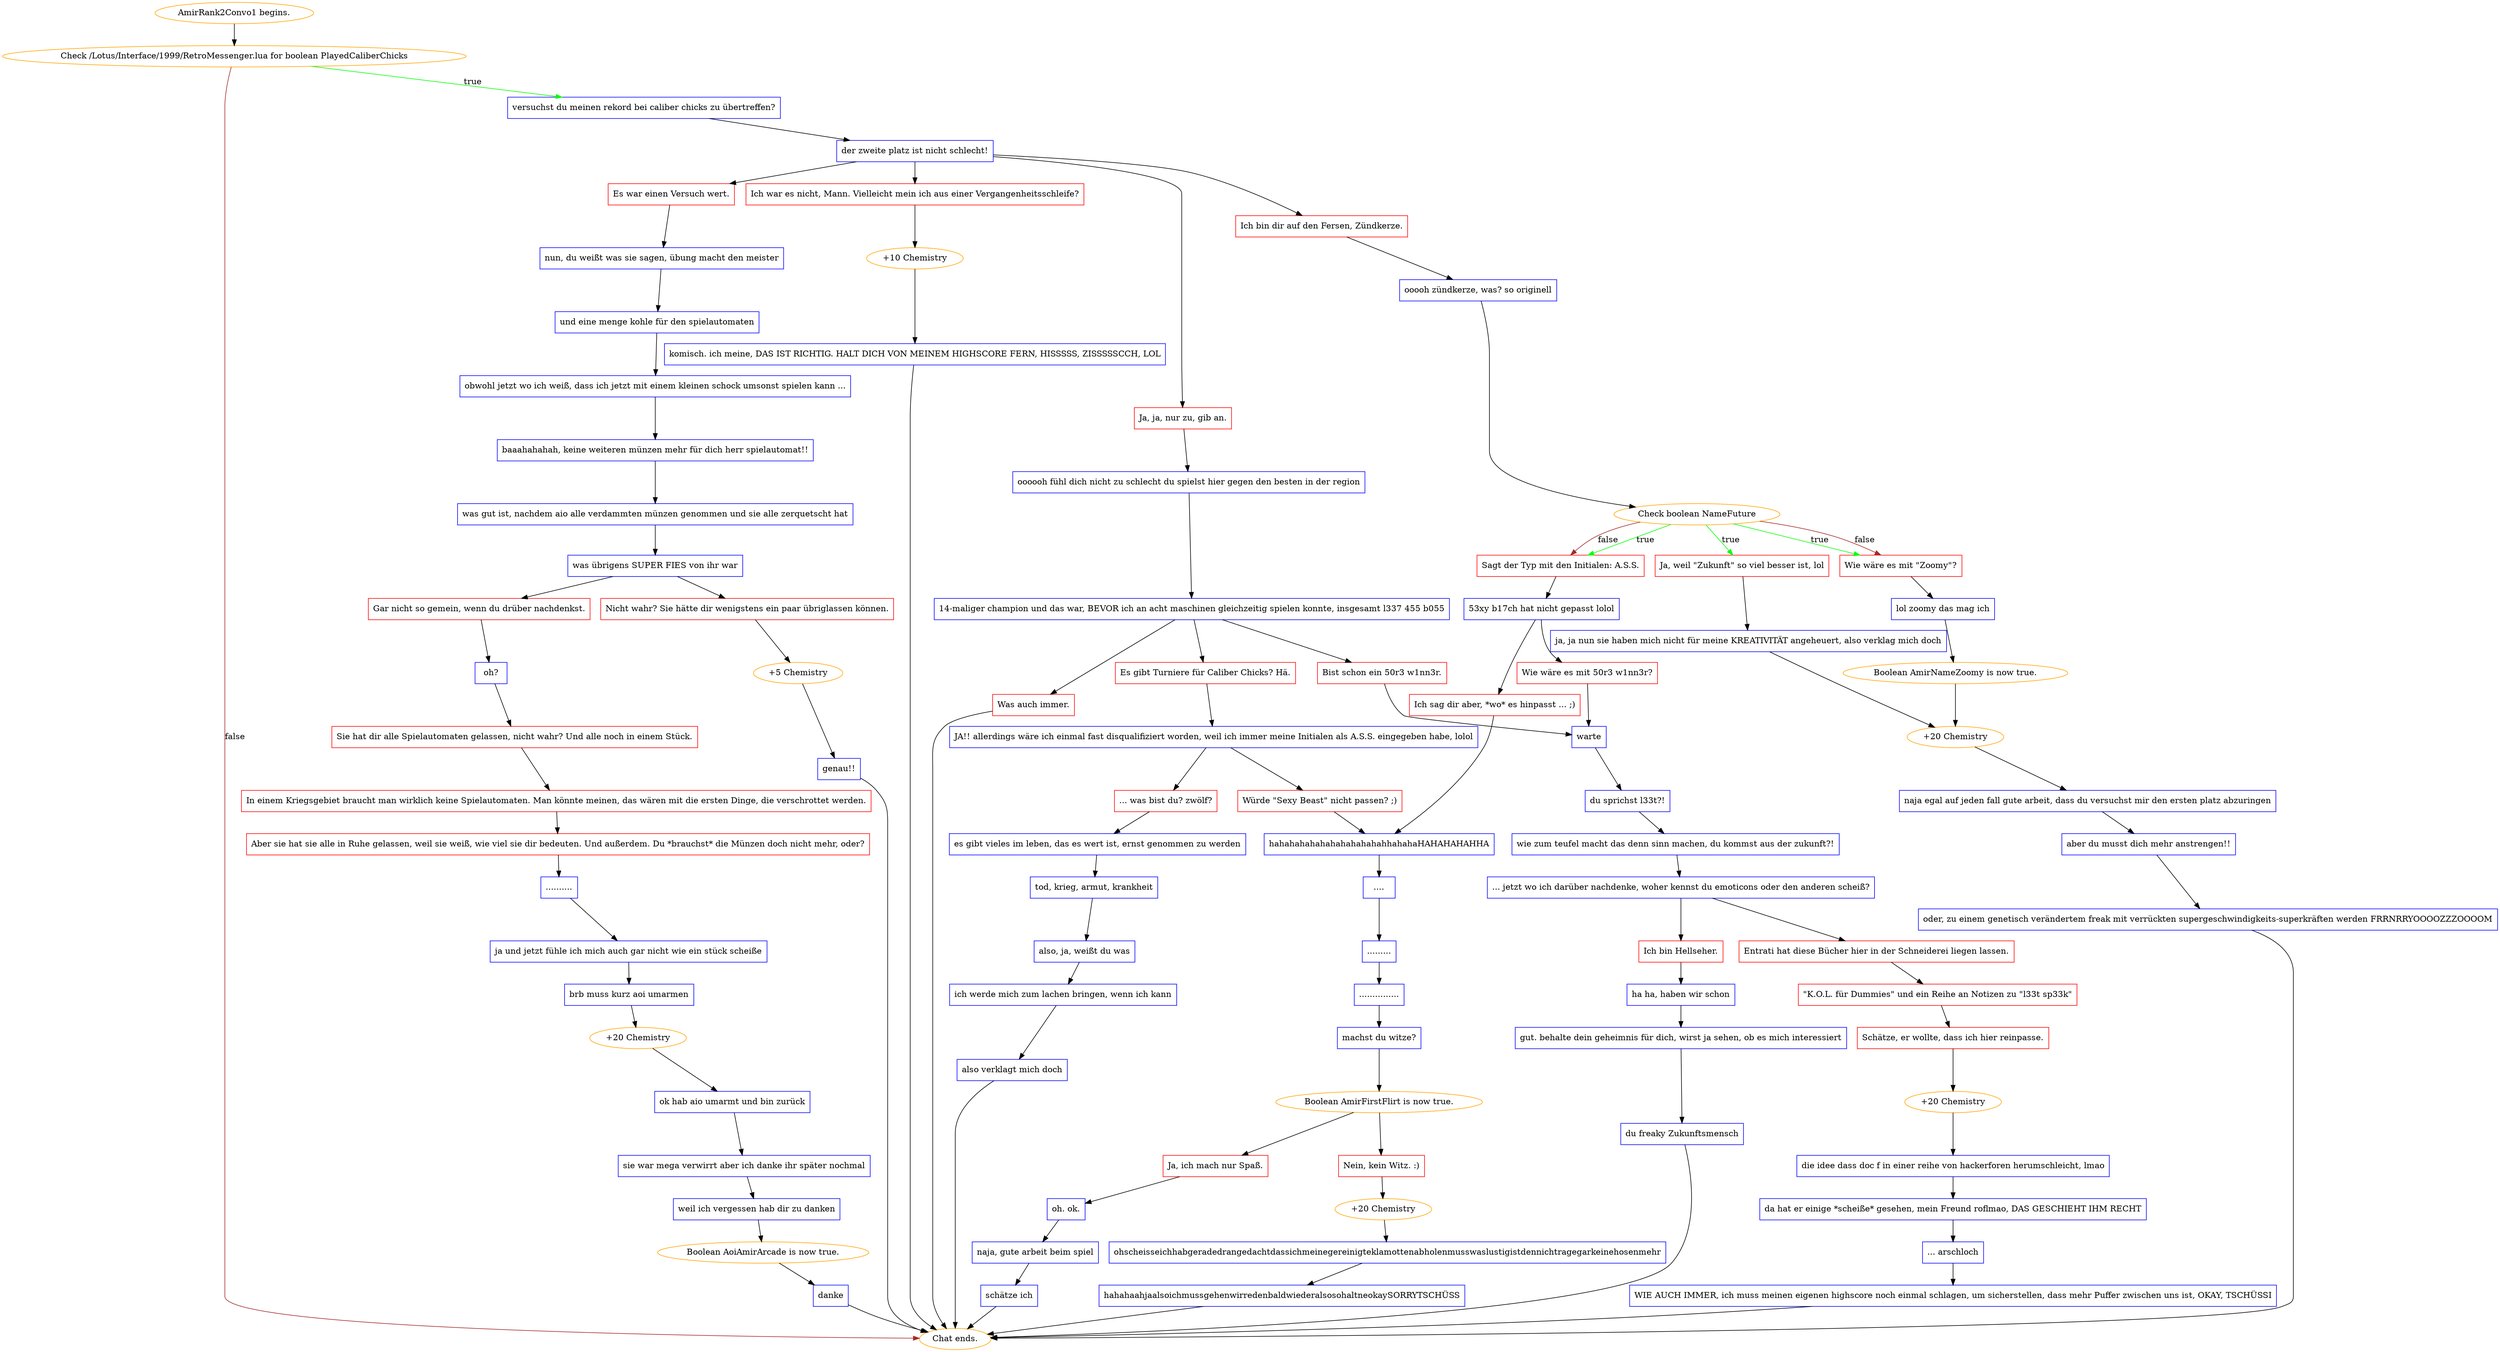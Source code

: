 digraph {
	"AmirRank2Convo1 begins." [color=orange];
		"AmirRank2Convo1 begins." -> j3924429630;
	j3924429630 [label="Check /Lotus/Interface/1999/RetroMessenger.lua for boolean PlayedCaliberChicks",color=orange];
		j3924429630 -> j306709568 [label=true,color=green];
		j3924429630 -> "Chat ends." [label=false,color=brown];
	j306709568 [label="versuchst du meinen rekord bei caliber chicks zu übertreffen?",shape=box,color=blue];
		j306709568 -> j2140724155;
	"Chat ends." [color=orange];
	j2140724155 [label="der zweite platz ist nicht schlecht!",shape=box,color=blue];
		j2140724155 -> j848766123;
		j2140724155 -> j386663630;
		j2140724155 -> j2450936570;
		j2140724155 -> j3437490255;
	j848766123 [label="Es war einen Versuch wert.",shape=box,color=red];
		j848766123 -> j1911238761;
	j386663630 [label="Ich bin dir auf den Fersen, Zündkerze.",shape=box,color=red];
		j386663630 -> j823608829;
	j2450936570 [label="Ja, ja, nur zu, gib an.",shape=box,color=red];
		j2450936570 -> j360003414;
	j3437490255 [label="Ich war es nicht, Mann. Vielleicht mein ich aus einer Vergangenheitsschleife?",shape=box,color=red];
		j3437490255 -> j2805720121;
	j1911238761 [label="nun, du weißt was sie sagen, übung macht den meister",shape=box,color=blue];
		j1911238761 -> j3089177019;
	j823608829 [label="ooooh zündkerze, was? so originell",shape=box,color=blue];
		j823608829 -> j2000543418;
	j360003414 [label="oooooh fühl dich nicht zu schlecht du spielst hier gegen den besten in der region",shape=box,color=blue];
		j360003414 -> j3119087057;
	j2805720121 [label="+10 Chemistry",color=orange];
		j2805720121 -> j45666637;
	j3089177019 [label="und eine menge kohle für den spielautomaten",shape=box,color=blue];
		j3089177019 -> j2265084613;
	j2000543418 [label="Check boolean NameFuture",color=orange];
		j2000543418 -> j499552892 [label=true,color=green];
		j2000543418 -> j4081156202 [label=true,color=green];
		j2000543418 -> j1767061189 [label=true,color=green];
		j2000543418 -> j4081156202 [label=false,color=brown];
		j2000543418 -> j1767061189 [label=false,color=brown];
	j3119087057 [label="14-maliger champion und das war, BEVOR ich an acht maschinen gleichzeitig spielen konnte, insgesamt l337 455 b055",shape=box,color=blue];
		j3119087057 -> j4181193063;
		j3119087057 -> j3133142070;
		j3119087057 -> j2255528884;
	j45666637 [label="komisch. ich meine, DAS IST RICHTIG. HALT DICH VON MEINEM HIGHSCORE FERN, HISSSSS, ZISSSSSCCH, LOL",shape=box,color=blue];
		j45666637 -> "Chat ends.";
	j2265084613 [label="obwohl jetzt wo ich weiß, dass ich jetzt mit einem kleinen schock umsonst spielen kann ...",shape=box,color=blue];
		j2265084613 -> j2398775835;
	j499552892 [label="Ja, weil \"Zukunft\" so viel besser ist, lol",shape=box,color=red];
		j499552892 -> j2498851268;
	j4081156202 [label="Wie wäre es mit \"Zoomy\"?",shape=box,color=red];
		j4081156202 -> j2047146044;
	j1767061189 [label="Sagt der Typ mit den Initialen: A.S.S.",shape=box,color=red];
		j1767061189 -> j874764035;
	j4181193063 [label="Bist schon ein 50r3 w1nn3r.",shape=box,color=red];
		j4181193063 -> j1096008510;
	j3133142070 [label="Es gibt Turniere für Caliber Chicks? Hä.",shape=box,color=red];
		j3133142070 -> j1431290225;
	j2255528884 [label="Was auch immer.",shape=box,color=red];
		j2255528884 -> "Chat ends.";
	j2398775835 [label="baaahahahah, keine weiteren münzen mehr für dich herr spielautomat!!",shape=box,color=blue];
		j2398775835 -> j4231132598;
	j2498851268 [label="ja, ja nun sie haben mich nicht für meine KREATIVITÄT angeheuert, also verklag mich doch",shape=box,color=blue];
		j2498851268 -> j1713858789;
	j2047146044 [label="lol zoomy das mag ich",shape=box,color=blue];
		j2047146044 -> j1649317100;
	j874764035 [label="53xy b17ch hat nicht gepasst lolol",shape=box,color=blue];
		j874764035 -> j1847030705;
		j874764035 -> j189203047;
	j1096008510 [label="warte",shape=box,color=blue];
		j1096008510 -> j4058383483;
	j1431290225 [label="JA!! allerdings wäre ich einmal fast disqualifiziert worden, weil ich immer meine Initialen als A.S.S. eingegeben habe, lolol",shape=box,color=blue];
		j1431290225 -> j2069048785;
		j1431290225 -> j3897945259;
	j4231132598 [label="was gut ist, nachdem aio alle verdammten münzen genommen und sie alle zerquetscht hat",shape=box,color=blue];
		j4231132598 -> j3391467718;
	j1713858789 [label="+20 Chemistry",color=orange];
		j1713858789 -> j1139147464;
	j1649317100 [label="Boolean AmirNameZoomy is now true.",color=orange];
		j1649317100 -> j1713858789;
	j1847030705 [label="Ich sag dir aber, *wo* es hinpasst ... ;)",shape=box,color=red];
		j1847030705 -> j1566716995;
	j189203047 [label="Wie wäre es mit 50r3 w1nn3r?",shape=box,color=red];
		j189203047 -> j1096008510;
	j4058383483 [label="du sprichst l33t?!",shape=box,color=blue];
		j4058383483 -> j1857870868;
	j2069048785 [label="Würde \"Sexy Beast\" nicht passen? ;)",shape=box,color=red];
		j2069048785 -> j1566716995;
	j3897945259 [label="... was bist du? zwölf?",shape=box,color=red];
		j3897945259 -> j545147594;
	j3391467718 [label="was übrigens SUPER FIES von ihr war",shape=box,color=blue];
		j3391467718 -> j3005431956;
		j3391467718 -> j689679096;
	j1139147464 [label="naja egal auf jeden fall gute arbeit, dass du versuchst mir den ersten platz abzuringen",shape=box,color=blue];
		j1139147464 -> j148028427;
	j1566716995 [label="hahahahahahahahahahahahhahahaHAHAHAHAHHA",shape=box,color=blue];
		j1566716995 -> j1463431651;
	j1857870868 [label="wie zum teufel macht das denn sinn machen, du kommst aus der zukunft?!",shape=box,color=blue];
		j1857870868 -> j2664108354;
	j545147594 [label="es gibt vieles im leben, das es wert ist, ernst genommen zu werden",shape=box,color=blue];
		j545147594 -> j475466049;
	j3005431956 [label="Nicht wahr? Sie hätte dir wenigstens ein paar übriglassen können.",shape=box,color=red];
		j3005431956 -> j2996409827;
	j689679096 [label="Gar nicht so gemein, wenn du drüber nachdenkst.",shape=box,color=red];
		j689679096 -> j233060501;
	j148028427 [label="aber du musst dich mehr anstrengen!!",shape=box,color=blue];
		j148028427 -> j4100033798;
	j1463431651 [label="....",shape=box,color=blue];
		j1463431651 -> j378722807;
	j2664108354 [label="... jetzt wo ich darüber nachdenke, woher kennst du emoticons oder den anderen scheiß?",shape=box,color=blue];
		j2664108354 -> j2505011424;
		j2664108354 -> j926975528;
	j475466049 [label="tod, krieg, armut, krankheit",shape=box,color=blue];
		j475466049 -> j1137615129;
	j2996409827 [label="+5 Chemistry",color=orange];
		j2996409827 -> j1513321931;
	j233060501 [label="oh?",shape=box,color=blue];
		j233060501 -> j2480461980;
	j4100033798 [label="oder, zu einem genetisch verändertem freak mit verrückten supergeschwindigkeits-superkräften werden FRRNRRYOOOOZZZOOOOM",shape=box,color=blue];
		j4100033798 -> "Chat ends.";
	j378722807 [label=".........",shape=box,color=blue];
		j378722807 -> j979393047;
	j2505011424 [label="Entrati hat diese Bücher hier in der Schneiderei liegen lassen.",shape=box,color=red];
		j2505011424 -> j3860269273;
	j926975528 [label="Ich bin Hellseher.",shape=box,color=red];
		j926975528 -> j2108778047;
	j1137615129 [label="also, ja, weißt du was",shape=box,color=blue];
		j1137615129 -> j2938376662;
	j1513321931 [label="genau!!",shape=box,color=blue];
		j1513321931 -> "Chat ends.";
	j2480461980 [label="Sie hat dir alle Spielautomaten gelassen, nicht wahr? Und alle noch in einem Stück.",shape=box,color=red];
		j2480461980 -> j106569445;
	j979393047 [label="...............",shape=box,color=blue];
		j979393047 -> j3951668623;
	j3860269273 [label="\"K.O.L. für Dummies\" und ein Reihe an Notizen zu \"l33t sp33k\"",shape=box,color=red];
		j3860269273 -> j3606312090;
	j2108778047 [label="ha ha, haben wir schon",shape=box,color=blue];
		j2108778047 -> j3778322793;
	j2938376662 [label="ich werde mich zum lachen bringen, wenn ich kann",shape=box,color=blue];
		j2938376662 -> j3516367406;
	j106569445 [label="In einem Kriegsgebiet braucht man wirklich keine Spielautomaten. Man könnte meinen, das wären mit die ersten Dinge, die verschrottet werden.",shape=box,color=red];
		j106569445 -> j3435751655;
	j3951668623 [label="machst du witze?",shape=box,color=blue];
		j3951668623 -> j3631774215;
	j3606312090 [label="Schätze, er wollte, dass ich hier reinpasse.",shape=box,color=red];
		j3606312090 -> j887622058;
	j3778322793 [label="gut. behalte dein geheimnis für dich, wirst ja sehen, ob es mich interessiert",shape=box,color=blue];
		j3778322793 -> j3384384322;
	j3516367406 [label="also verklagt mich doch",shape=box,color=blue];
		j3516367406 -> "Chat ends.";
	j3435751655 [label="Aber sie hat sie alle in Ruhe gelassen, weil sie weiß, wie viel sie dir bedeuten. Und außerdem. Du *brauchst* die Münzen doch nicht mehr, oder?",shape=box,color=red];
		j3435751655 -> j1383875865;
	j3631774215 [label="Boolean AmirFirstFlirt is now true.",color=orange];
		j3631774215 -> j243756916;
		j3631774215 -> j1982102071;
	j887622058 [label="+20 Chemistry",color=orange];
		j887622058 -> j2813857932;
	j3384384322 [label="du freaky Zukunftsmensch",shape=box,color=blue];
		j3384384322 -> "Chat ends.";
	j1383875865 [label="..........",shape=box,color=blue];
		j1383875865 -> j753385280;
	j243756916 [label="Nein, kein Witz. :)",shape=box,color=red];
		j243756916 -> j718451603;
	j1982102071 [label="Ja, ich mach nur Spaß.",shape=box,color=red];
		j1982102071 -> j2734099047;
	j2813857932 [label="die idee dass doc f in einer reihe von hackerforen herumschleicht, lmao",shape=box,color=blue];
		j2813857932 -> j2090117250;
	j753385280 [label="ja und jetzt fühle ich mich auch gar nicht wie ein stück scheiße",shape=box,color=blue];
		j753385280 -> j2126155805;
	j718451603 [label="+20 Chemistry",color=orange];
		j718451603 -> j442702913;
	j2734099047 [label="oh. ok.",shape=box,color=blue];
		j2734099047 -> j789670408;
	j2090117250 [label="da hat er einige *scheiße* gesehen, mein Freund roflmao, DAS GESCHIEHT IHM RECHT",shape=box,color=blue];
		j2090117250 -> j1842005807;
	j2126155805 [label="brb muss kurz aoi umarmen",shape=box,color=blue];
		j2126155805 -> j2020302047;
	j442702913 [label="ohscheisseichhabgeradedrangedachtdassichmeinegereinigteklamottenabholenmusswaslustigistdennichtragegarkeinehosenmehr",shape=box,color=blue];
		j442702913 -> j3618584563;
	j789670408 [label="naja, gute arbeit beim spiel",shape=box,color=blue];
		j789670408 -> j152687508;
	j1842005807 [label="... arschloch",shape=box,color=blue];
		j1842005807 -> j2535280371;
	j2020302047 [label="+20 Chemistry",color=orange];
		j2020302047 -> j711861500;
	j3618584563 [label="hahahaahjaalsoichmussgehenwirredenbaldwiederalsosohaltneokaySORRYTSCHÜSS",shape=box,color=blue];
		j3618584563 -> "Chat ends.";
	j152687508 [label="schätze ich",shape=box,color=blue];
		j152687508 -> "Chat ends.";
	j2535280371 [label="WIE AUCH IMMER, ich muss meinen eigenen highscore noch einmal schlagen, um sicherstellen, dass mehr Puffer zwischen uns ist, OKAY, TSCHÜSSI",shape=box,color=blue];
		j2535280371 -> "Chat ends.";
	j711861500 [label="ok hab aio umarmt und bin zurück",shape=box,color=blue];
		j711861500 -> j83978850;
	j83978850 [label="sie war mega verwirrt aber ich danke ihr später nochmal",shape=box,color=blue];
		j83978850 -> j1554315009;
	j1554315009 [label="weil ich vergessen hab dir zu danken",shape=box,color=blue];
		j1554315009 -> j4092397302;
	j4092397302 [label="Boolean AoiAmirArcade is now true.",color=orange];
		j4092397302 -> j1337182421;
	j1337182421 [label="danke",shape=box,color=blue];
		j1337182421 -> "Chat ends.";
}